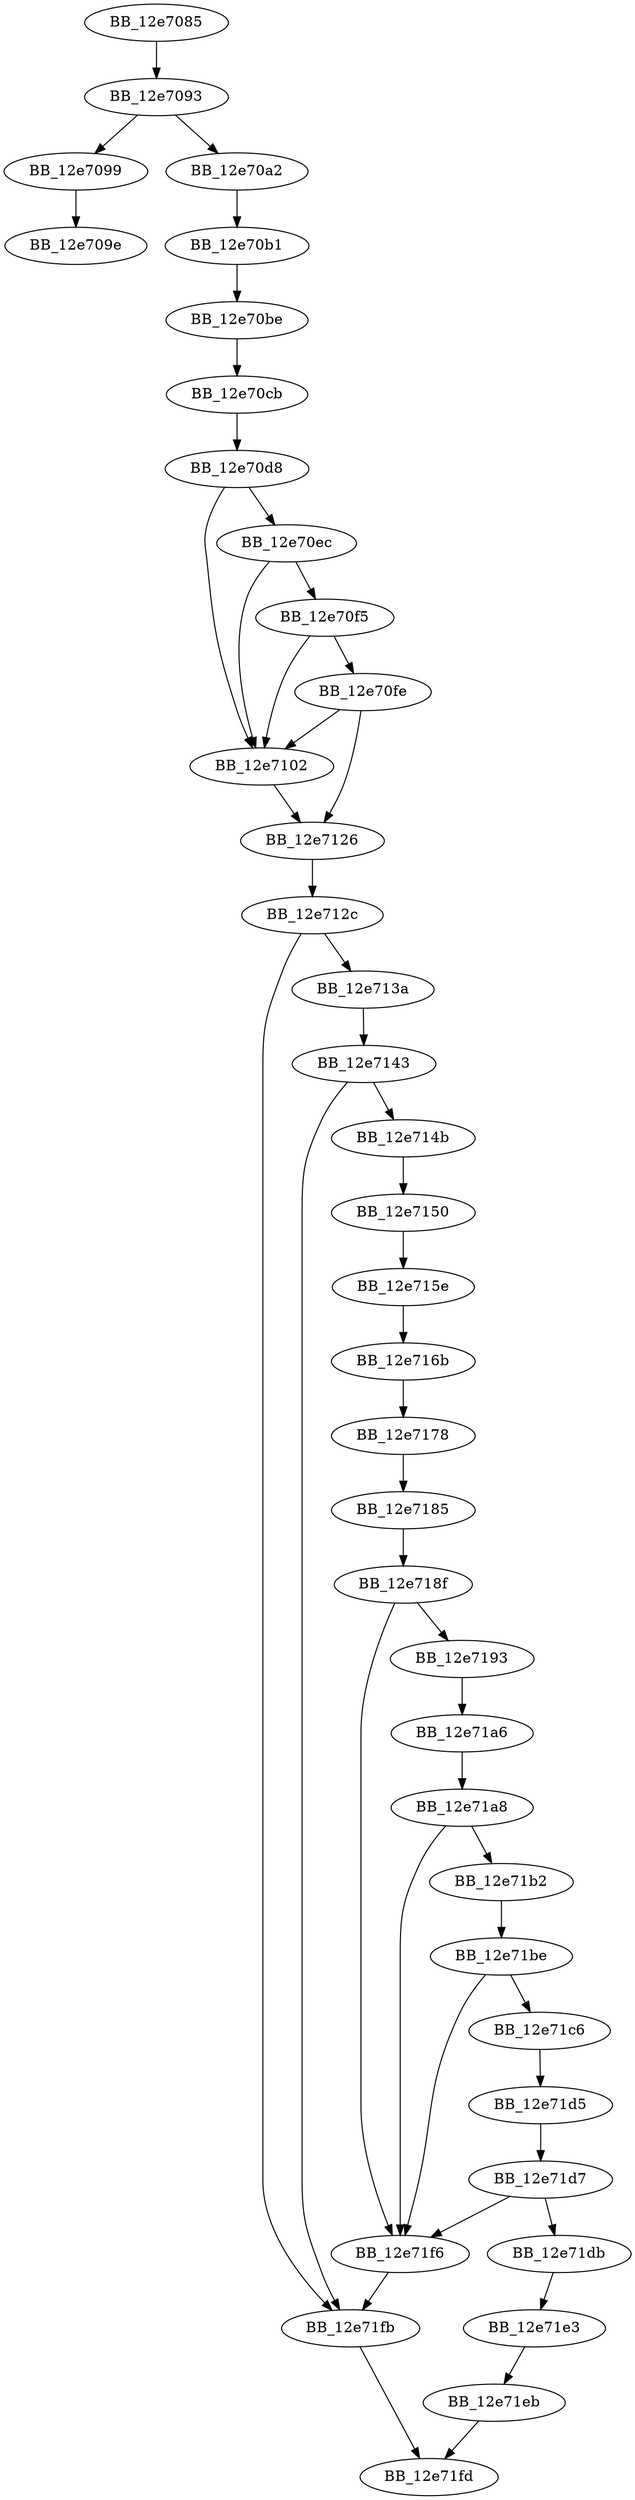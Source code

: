 DiGraph __mtinit{
BB_12e7085->BB_12e7093
BB_12e7093->BB_12e7099
BB_12e7093->BB_12e70a2
BB_12e7099->BB_12e709e
BB_12e70a2->BB_12e70b1
BB_12e70b1->BB_12e70be
BB_12e70be->BB_12e70cb
BB_12e70cb->BB_12e70d8
BB_12e70d8->BB_12e70ec
BB_12e70d8->BB_12e7102
BB_12e70ec->BB_12e70f5
BB_12e70ec->BB_12e7102
BB_12e70f5->BB_12e70fe
BB_12e70f5->BB_12e7102
BB_12e70fe->BB_12e7102
BB_12e70fe->BB_12e7126
BB_12e7102->BB_12e7126
BB_12e7126->BB_12e712c
BB_12e712c->BB_12e713a
BB_12e712c->BB_12e71fb
BB_12e713a->BB_12e7143
BB_12e7143->BB_12e714b
BB_12e7143->BB_12e71fb
BB_12e714b->BB_12e7150
BB_12e7150->BB_12e715e
BB_12e715e->BB_12e716b
BB_12e716b->BB_12e7178
BB_12e7178->BB_12e7185
BB_12e7185->BB_12e718f
BB_12e718f->BB_12e7193
BB_12e718f->BB_12e71f6
BB_12e7193->BB_12e71a6
BB_12e71a6->BB_12e71a8
BB_12e71a8->BB_12e71b2
BB_12e71a8->BB_12e71f6
BB_12e71b2->BB_12e71be
BB_12e71be->BB_12e71c6
BB_12e71be->BB_12e71f6
BB_12e71c6->BB_12e71d5
BB_12e71d5->BB_12e71d7
BB_12e71d7->BB_12e71db
BB_12e71d7->BB_12e71f6
BB_12e71db->BB_12e71e3
BB_12e71e3->BB_12e71eb
BB_12e71eb->BB_12e71fd
BB_12e71f6->BB_12e71fb
BB_12e71fb->BB_12e71fd
}
